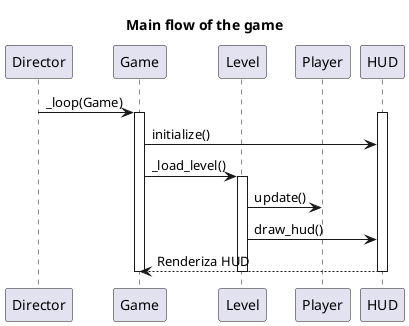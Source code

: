 @startuml Main Flow Game Sequence Diagram

title Main flow of the game 

participant Director
participant Game
participant Level
participant Player
participant HUD

Director -> Game: _loop(Game)
activate Game
activate HUD
Game -> HUD: initialize()
Game -> Level: _load_level()
activate Level
Level -> Player: update()
Level -> HUD: draw_hud()
HUD --> Game: Renderiza HUD
deactivate Level
deactivate HUD
deactivate Game

@enduml